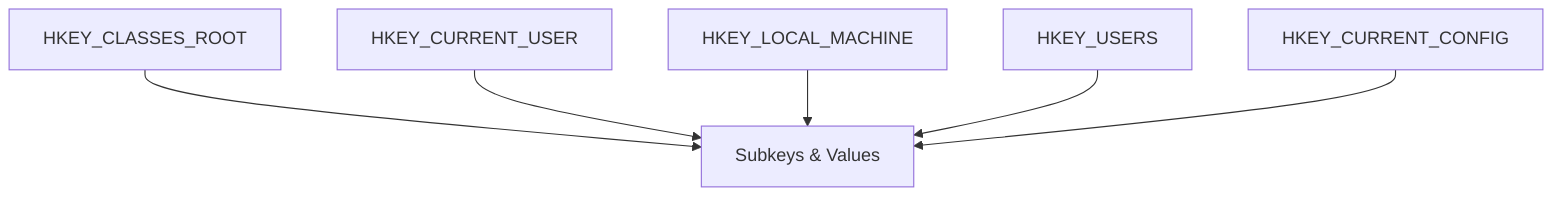 graph TD
    A[HKEY_CLASSES_ROOT]
    B[HKEY_CURRENT_USER]
    C[HKEY_LOCAL_MACHINE]
    D[HKEY_USERS]
    E[HKEY_CURRENT_CONFIG]
    F[Subkeys & Values]

    A --> F
    B --> F
    C --> F
    D --> F
    E --> F